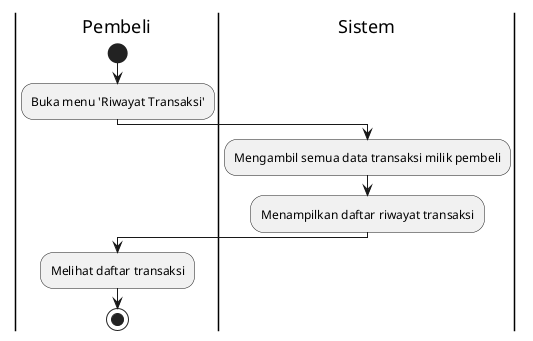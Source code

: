 @startuml
|Pembeli|
start
:Buka menu 'Riwayat Transaksi';
|Sistem|
:Mengambil semua data transaksi milik pembeli;
:Menampilkan daftar riwayat transaksi;
|Pembeli|
:Melihat daftar transaksi;
stop
@enduml